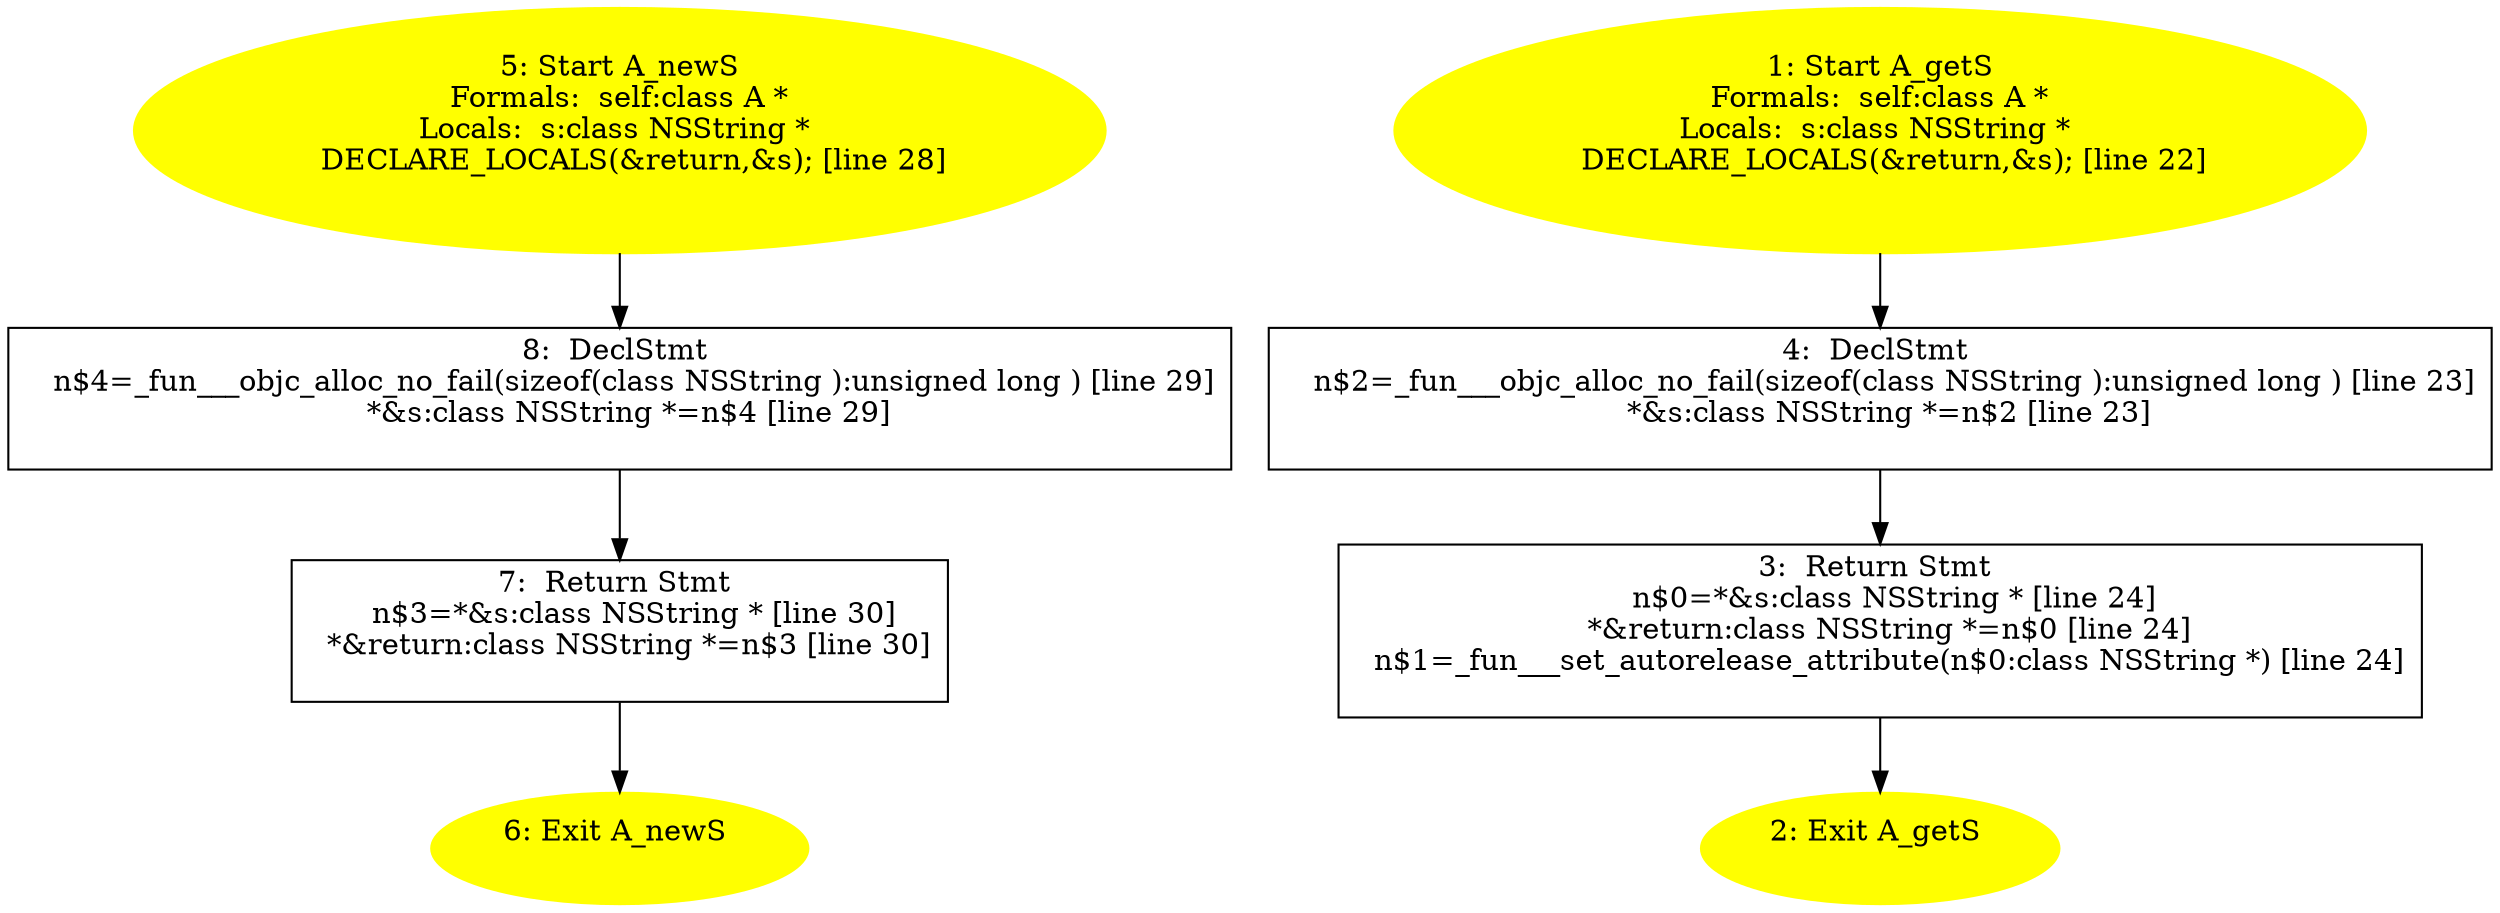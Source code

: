 /* @generated */
digraph iCFG {
8 [label="8:  DeclStmt \n   n$4=_fun___objc_alloc_no_fail(sizeof(class NSString ):unsigned long ) [line 29]\n  *&s:class NSString *=n$4 [line 29]\n " shape="box"]
	

	 8 -> 7 ;
7 [label="7:  Return Stmt \n   n$3=*&s:class NSString * [line 30]\n  *&return:class NSString *=n$3 [line 30]\n " shape="box"]
	

	 7 -> 6 ;
6 [label="6: Exit A_newS \n  " color=yellow style=filled]
	

5 [label="5: Start A_newS\nFormals:  self:class A *\nLocals:  s:class NSString * \n   DECLARE_LOCALS(&return,&s); [line 28]\n " color=yellow style=filled]
	

	 5 -> 8 ;
4 [label="4:  DeclStmt \n   n$2=_fun___objc_alloc_no_fail(sizeof(class NSString ):unsigned long ) [line 23]\n  *&s:class NSString *=n$2 [line 23]\n " shape="box"]
	

	 4 -> 3 ;
3 [label="3:  Return Stmt \n   n$0=*&s:class NSString * [line 24]\n  *&return:class NSString *=n$0 [line 24]\n  n$1=_fun___set_autorelease_attribute(n$0:class NSString *) [line 24]\n " shape="box"]
	

	 3 -> 2 ;
2 [label="2: Exit A_getS \n  " color=yellow style=filled]
	

1 [label="1: Start A_getS\nFormals:  self:class A *\nLocals:  s:class NSString * \n   DECLARE_LOCALS(&return,&s); [line 22]\n " color=yellow style=filled]
	

	 1 -> 4 ;
}
